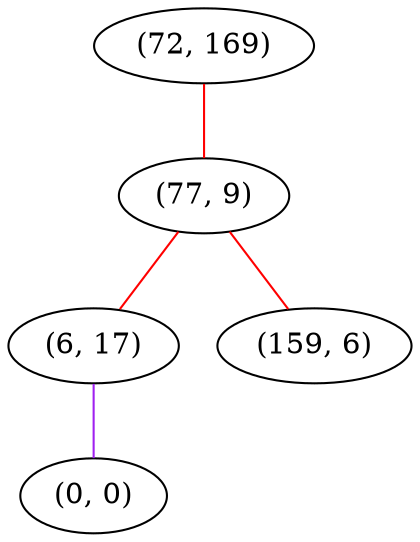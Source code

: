 graph "" {
"(72, 169)";
"(77, 9)";
"(6, 17)";
"(0, 0)";
"(159, 6)";
"(72, 169)" -- "(77, 9)"  [color=red, key=0, weight=1];
"(77, 9)" -- "(6, 17)"  [color=red, key=0, weight=1];
"(77, 9)" -- "(159, 6)"  [color=red, key=0, weight=1];
"(6, 17)" -- "(0, 0)"  [color=purple, key=0, weight=4];
}

